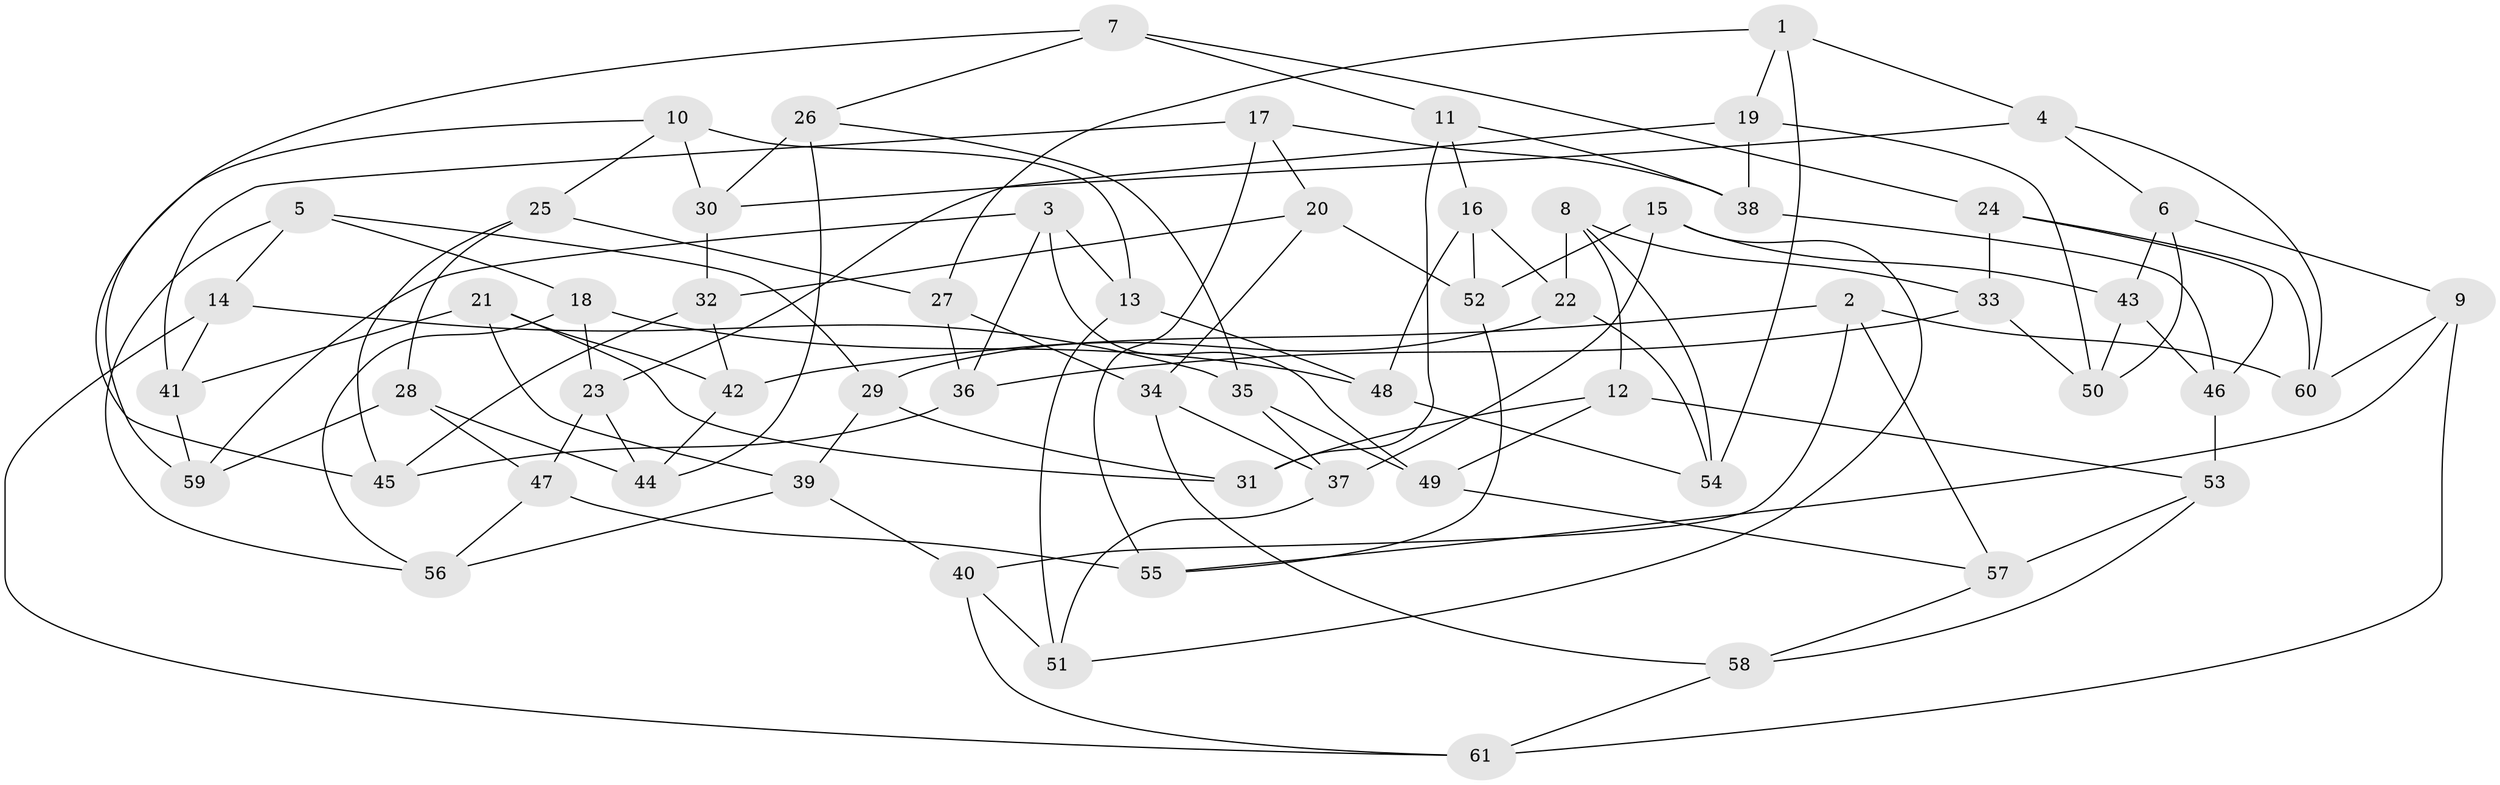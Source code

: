 // Generated by graph-tools (version 1.1) at 2025/11/02/27/25 16:11:48]
// undirected, 61 vertices, 122 edges
graph export_dot {
graph [start="1"]
  node [color=gray90,style=filled];
  1;
  2;
  3;
  4;
  5;
  6;
  7;
  8;
  9;
  10;
  11;
  12;
  13;
  14;
  15;
  16;
  17;
  18;
  19;
  20;
  21;
  22;
  23;
  24;
  25;
  26;
  27;
  28;
  29;
  30;
  31;
  32;
  33;
  34;
  35;
  36;
  37;
  38;
  39;
  40;
  41;
  42;
  43;
  44;
  45;
  46;
  47;
  48;
  49;
  50;
  51;
  52;
  53;
  54;
  55;
  56;
  57;
  58;
  59;
  60;
  61;
  1 -- 54;
  1 -- 19;
  1 -- 27;
  1 -- 4;
  2 -- 42;
  2 -- 40;
  2 -- 57;
  2 -- 60;
  3 -- 13;
  3 -- 49;
  3 -- 59;
  3 -- 36;
  4 -- 60;
  4 -- 6;
  4 -- 30;
  5 -- 56;
  5 -- 14;
  5 -- 29;
  5 -- 18;
  6 -- 43;
  6 -- 50;
  6 -- 9;
  7 -- 11;
  7 -- 24;
  7 -- 26;
  7 -- 45;
  8 -- 33;
  8 -- 12;
  8 -- 22;
  8 -- 54;
  9 -- 60;
  9 -- 55;
  9 -- 61;
  10 -- 59;
  10 -- 13;
  10 -- 30;
  10 -- 25;
  11 -- 31;
  11 -- 16;
  11 -- 38;
  12 -- 31;
  12 -- 49;
  12 -- 53;
  13 -- 48;
  13 -- 51;
  14 -- 41;
  14 -- 35;
  14 -- 61;
  15 -- 37;
  15 -- 43;
  15 -- 51;
  15 -- 52;
  16 -- 52;
  16 -- 22;
  16 -- 48;
  17 -- 20;
  17 -- 55;
  17 -- 41;
  17 -- 38;
  18 -- 23;
  18 -- 48;
  18 -- 56;
  19 -- 23;
  19 -- 38;
  19 -- 50;
  20 -- 32;
  20 -- 34;
  20 -- 52;
  21 -- 31;
  21 -- 42;
  21 -- 41;
  21 -- 39;
  22 -- 54;
  22 -- 29;
  23 -- 47;
  23 -- 44;
  24 -- 60;
  24 -- 33;
  24 -- 46;
  25 -- 27;
  25 -- 28;
  25 -- 45;
  26 -- 44;
  26 -- 35;
  26 -- 30;
  27 -- 36;
  27 -- 34;
  28 -- 44;
  28 -- 47;
  28 -- 59;
  29 -- 31;
  29 -- 39;
  30 -- 32;
  32 -- 42;
  32 -- 45;
  33 -- 50;
  33 -- 36;
  34 -- 37;
  34 -- 58;
  35 -- 37;
  35 -- 49;
  36 -- 45;
  37 -- 51;
  38 -- 46;
  39 -- 56;
  39 -- 40;
  40 -- 61;
  40 -- 51;
  41 -- 59;
  42 -- 44;
  43 -- 46;
  43 -- 50;
  46 -- 53;
  47 -- 56;
  47 -- 55;
  48 -- 54;
  49 -- 57;
  52 -- 55;
  53 -- 58;
  53 -- 57;
  57 -- 58;
  58 -- 61;
}
